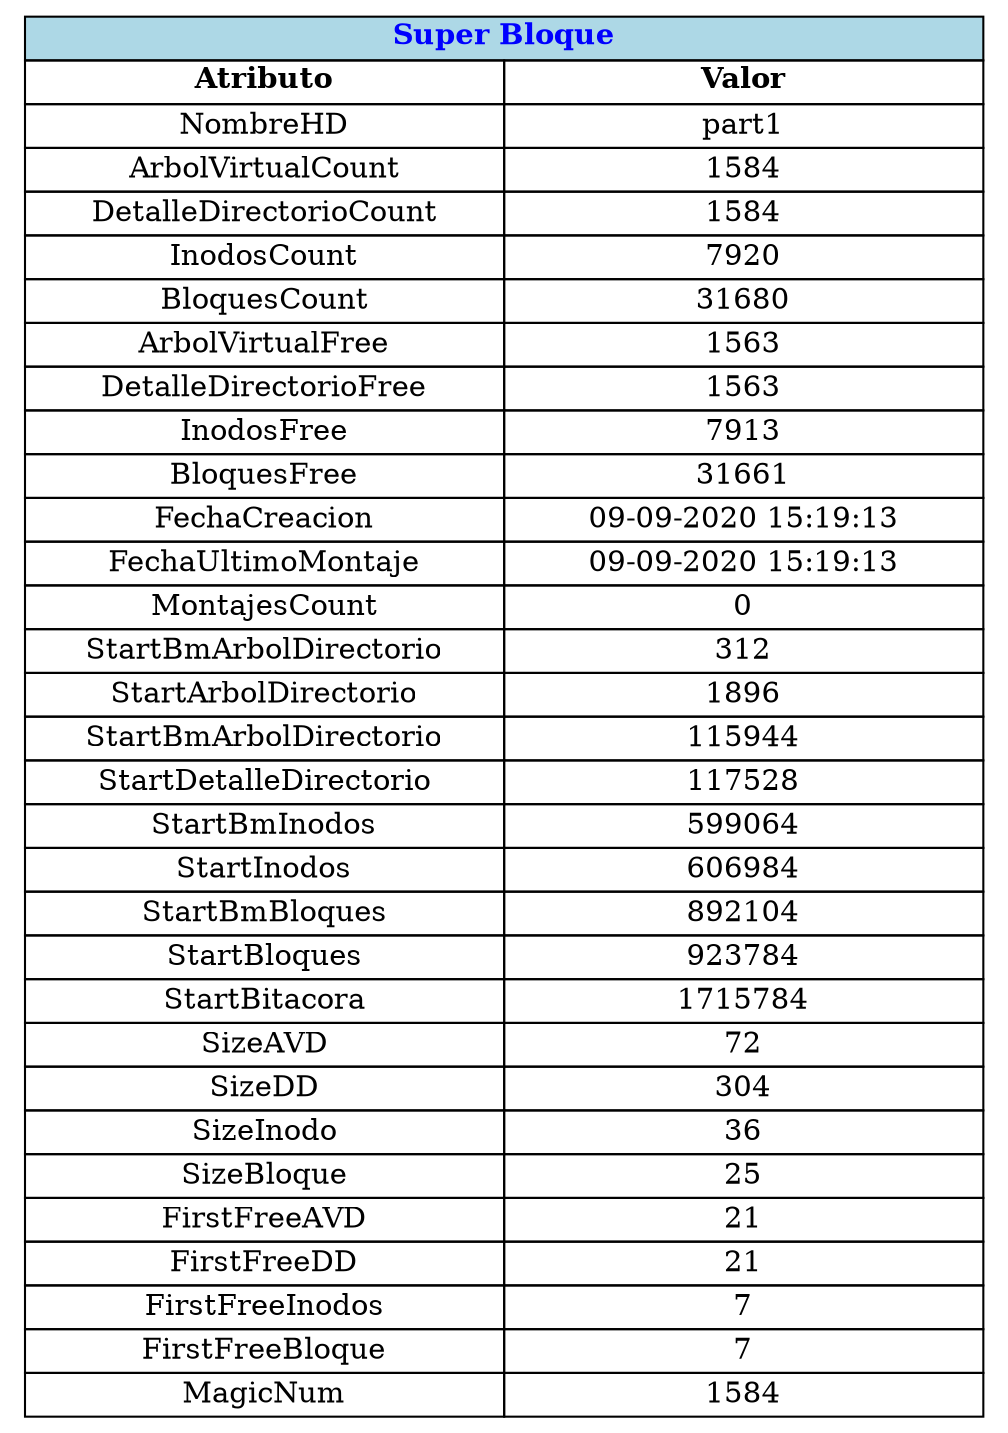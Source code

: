 digraph G{ 
node [shape=plaintext]
tbl[
label=<
<table border='0' cellborder='1' cellspacing='0' width='300'  height='200' >
 <tr ><td colspan='2' bgcolor= 'lightblue' ><b><font color='blue'>Super Bloque</font></b></td></tr><tr>  <td width='230'> <b>Atributo</b> </td> <td width='230'> <b>Valor</b> </td>  </tr>
<tr>  <td>NombreHD</td><td>part1</td>  </tr>
<tr>  <td>ArbolVirtualCount</td><td>1584</td>  </tr>
<tr>  <td>DetalleDirectorioCount</td><td>1584</td>  </tr>
<tr>  <td>InodosCount</td><td>7920</td>  </tr>
<tr>  <td>BloquesCount</td><td>31680</td>  </tr>
<tr>  <td>ArbolVirtualFree</td><td>1563</td>  </tr>
<tr>  <td>DetalleDirectorioFree</td><td>1563</td>  </tr>
<tr>  <td>InodosFree</td><td>7913</td>  </tr>
<tr>  <td>BloquesFree</td><td>31661</td>  </tr>
<tr>  <td>FechaCreacion</td><td>09-09-2020 15:19:13</td>  </tr>
<tr>  <td>FechaUltimoMontaje</td><td>09-09-2020 15:19:13</td>  </tr>
<tr>  <td>MontajesCount</td><td>0</td>  </tr>
<tr>  <td>StartBmArbolDirectorio</td><td>312</td>  </tr>
<tr>  <td>StartArbolDirectorio</td><td>1896</td>  </tr>
<tr>  <td>StartBmArbolDirectorio</td><td>115944</td>  </tr>
<tr>  <td>StartDetalleDirectorio</td><td>117528</td>  </tr>
<tr>  <td>StartBmInodos</td><td>599064</td>  </tr>
<tr>  <td>StartInodos</td><td>606984</td>  </tr>
<tr>  <td>StartBmBloques</td><td>892104</td>  </tr>
<tr>  <td>StartBloques</td><td>923784</td>  </tr>
<tr>  <td>StartBitacora</td><td>1715784</td>  </tr>
<tr>  <td>SizeAVD</td><td>72</td>  </tr>
<tr>  <td>SizeDD</td><td>304</td>  </tr>
<tr>  <td>SizeInodo</td><td>36</td>  </tr>
<tr>  <td>SizeBloque</td><td>25</td>  </tr>
<tr>  <td>FirstFreeAVD</td><td>21</td>  </tr>
<tr>  <td>FirstFreeDD</td><td>21</td>  </tr>
<tr>  <td>FirstFreeInodos</td><td>7</td>  </tr>
<tr>  <td>FirstFreeBloque</td><td>7</td>  </tr>
<tr>  <td>MagicNum</td><td>1584</td>  </tr>
</table>
>];
}